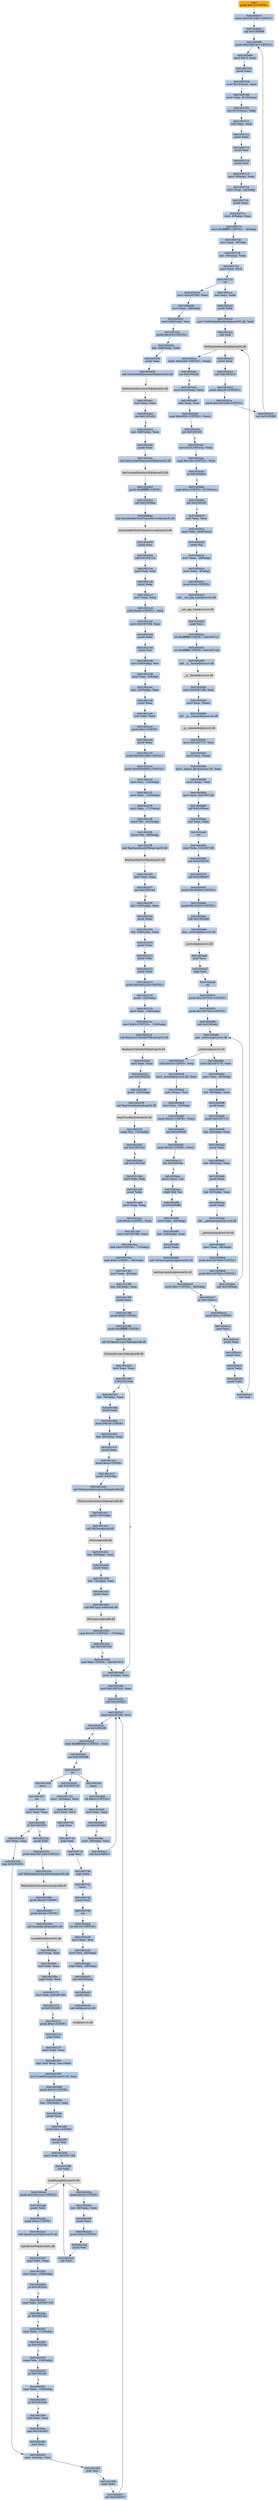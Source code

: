 digraph G {
node[shape=rectangle,style=filled,fillcolor=lightsteelblue,color=lightsteelblue]
bgcolor="transparent"
a0x01005cb5pushl_0x70UINT8[label="start\npushl $0x70<UINT8>",color="lightgrey",fillcolor="orange"];
a0x01005cb7pushl_0x1001348UINT32[label="0x01005cb7\npushl $0x1001348<UINT32>"];
a0x01005cbccall_0x010056f8[label="0x01005cbc\ncall 0x010056f8"];
a0x010056f8pushl_0x100574cUINT32[label="0x010056f8\npushl $0x100574c<UINT32>"];
a0x010056fdmovl_fs_0_eax[label="0x010056fd\nmovl %fs:0, %eax"];
a0x01005703pushl_eax[label="0x01005703\npushl %eax"];
a0x01005704movl_0x10esp__eax[label="0x01005704\nmovl 0x10(%esp), %eax"];
a0x01005708movl_ebp_0x10esp_[label="0x01005708\nmovl %ebp, 0x10(%esp)"];
a0x0100570cleal_0x10esp__ebp[label="0x0100570c\nleal 0x10(%esp), %ebp"];
a0x01005710subl_eax_esp[label="0x01005710\nsubl %eax, %esp"];
a0x01005712pushl_ebx[label="0x01005712\npushl %ebx"];
a0x01005713pushl_esi[label="0x01005713\npushl %esi"];
a0x01005714pushl_edi[label="0x01005714\npushl %edi"];
a0x01005715movl__8ebp__eax[label="0x01005715\nmovl -8(%ebp), %eax"];
a0x01005718movl_esp__24ebp_[label="0x01005718\nmovl %esp, -24(%ebp)"];
a0x0100571bpushl_eax[label="0x0100571b\npushl %eax"];
a0x0100571cmovl__4ebp__eax[label="0x0100571c\nmovl -4(%ebp), %eax"];
a0x0100571fmovl_0xffffffffUINT32__4ebp_[label="0x0100571f\nmovl $0xffffffff<UINT32>, -4(%ebp)"];
a0x01005726movl_eax__8ebp_[label="0x01005726\nmovl %eax, -8(%ebp)"];
a0x01005729leal__16ebp__eax[label="0x01005729\nleal -16(%ebp), %eax"];
a0x0100572cmovl_eax_fs_0[label="0x0100572c\nmovl %eax, %fs:0"];
a0x01005732ret[label="0x01005732\nret"];
a0x01005cc1xorl_ebx_ebx[label="0x01005cc1\nxorl %ebx, %ebx"];
a0x01005cc3pushl_ebx[label="0x01005cc3\npushl %ebx"];
a0x01005cc4movl_GetModuleHandleA_kernel32_dll_edi[label="0x01005cc4\nmovl GetModuleHandleA@kernel32.dll, %edi"];
a0x01005ccacall_edi[label="0x01005cca\ncall %edi"];
GetModuleHandleA_kernel32_dll[label="GetModuleHandleA@kernel32.dll",color="lightgrey",fillcolor="lightgrey"];
a0x01005ccccmpw_0x5a4dUINT16_eax_[label="0x01005ccc\ncmpw $0x5a4d<UINT16>, (%eax)"];
a0x01005cd1jne_0x01005cf2[label="0x01005cd1\njne 0x01005cf2"];
a0x01005cd3movl_0x3ceax__ecx[label="0x01005cd3\nmovl 0x3c(%eax), %ecx"];
a0x01005cd6addl_eax_ecx[label="0x01005cd6\naddl %eax, %ecx"];
a0x01005cd8cmpl_0x4550UINT32_ecx_[label="0x01005cd8\ncmpl $0x4550<UINT32>, (%ecx)"];
a0x01005cdejne_0x01005cf2[label="0x01005cde\njne 0x01005cf2"];
a0x01005ce0movzwl_0x18ecx__eax[label="0x01005ce0\nmovzwl 0x18(%ecx), %eax"];
a0x01005ce4cmpl_0x10bUINT32_eax[label="0x01005ce4\ncmpl $0x10b<UINT32>, %eax"];
a0x01005ce9je_0x01005d0a[label="0x01005ce9\nje 0x01005d0a"];
a0x01005d0acmpl_0xeUINT8_0x74ecx_[label="0x01005d0a\ncmpl $0xe<UINT8>, 0x74(%ecx)"];
a0x01005d0ejbe_0x01005cf2[label="0x01005d0e\njbe 0x01005cf2"];
a0x01005d10xorl_eax_eax[label="0x01005d10\nxorl %eax, %eax"];
a0x01005d12cmpl_ebx_0xe8ecx_[label="0x01005d12\ncmpl %ebx, 0xe8(%ecx)"];
a0x01005d18setne_al[label="0x01005d18\nsetne %al"];
a0x01005d1bmovl_eax__28ebp_[label="0x01005d1b\nmovl %eax, -28(%ebp)"];
a0x01005d1emovl_ebx__4ebp_[label="0x01005d1e\nmovl %ebx, -4(%ebp)"];
a0x01005d21pushl_0x2UINT8[label="0x01005d21\npushl $0x2<UINT8>"];
a0x01005d23call___set_app_type_msvcrt_dll[label="0x01005d23\ncall __set_app_type@msvcrt.dll"];
a__set_app_type_msvcrt_dll[label="__set_app_type@msvcrt.dll",color="lightgrey",fillcolor="lightgrey"];
a0x01005d29popl_ecx[label="0x01005d29\npopl %ecx"];
a0x01005d2aorl_0xffffffffUINT8_0x010071cc[label="0x01005d2a\norl $0xffffffff<UINT8>, 0x010071cc"];
a0x01005d31orl_0xffffffffUINT8_0x010071d0[label="0x01005d31\norl $0xffffffff<UINT8>, 0x010071d0"];
a0x01005d38call___p__fmode_msvcrt_dll[label="0x01005d38\ncall __p__fmode@msvcrt.dll"];
a__p__fmode_msvcrt_dll[label="__p__fmode@msvcrt.dll",color="lightgrey",fillcolor="lightgrey"];
a0x01005d3emovl_0x01007180_ecx[label="0x01005d3e\nmovl 0x01007180, %ecx"];
a0x01005d44movl_ecx_eax_[label="0x01005d44\nmovl %ecx, (%eax)"];
a0x01005d46call___p__commode_msvcrt_dll[label="0x01005d46\ncall __p__commode@msvcrt.dll"];
a__p__commode_msvcrt_dll[label="__p__commode@msvcrt.dll",color="lightgrey",fillcolor="lightgrey"];
a0x01005d4cmovl_0x0100717c_ecx[label="0x01005d4c\nmovl 0x0100717c, %ecx"];
a0x01005d52movl_ecx_eax_[label="0x01005d52\nmovl %ecx, (%eax)"];
a0x01005d54movl__adjust_fdiv_msvcrt_dll_eax[label="0x01005d54\nmovl _adjust_fdiv@msvcrt.dll, %eax"];
a0x01005d59movl_eax__eax[label="0x01005d59\nmovl (%eax), %eax"];
a0x01005d5bmovl_eax_0x010071d4[label="0x01005d5b\nmovl %eax, 0x010071d4"];
a0x01005d60call_0x01005eae[label="0x01005d60\ncall 0x01005eae"];
a0x01005eaexorl_eax_eax[label="0x01005eae\nxorl %eax, %eax"];
a0x01005eb0ret[label="0x01005eb0\nret"];
a0x01005d65cmpl_ebx_0x01007108[label="0x01005d65\ncmpl %ebx, 0x01007108"];
a0x01005d6bjne_0x01005d79[label="0x01005d6b\njne 0x01005d79"];
a0x01005d79call_0x01005e97[label="0x01005d79\ncall 0x01005e97"];
a0x01005e97pushl_0x30000UINT32[label="0x01005e97\npushl $0x30000<UINT32>"];
a0x01005e9cpushl_0x10000UINT32[label="0x01005e9c\npushl $0x10000<UINT32>"];
a0x01005ea1call_0x01005eb6[label="0x01005ea1\ncall 0x01005eb6"];
a0x01005eb6jmp__controlfp_msvcrt_dll[label="0x01005eb6\njmp _controlfp@msvcrt.dll"];
a_controlfp_msvcrt_dll[label="_controlfp@msvcrt.dll",color="lightgrey",fillcolor="lightgrey"];
a0x01005ea6popl_ecx[label="0x01005ea6\npopl %ecx"];
a0x01005ea7popl_ecx[label="0x01005ea7\npopl %ecx"];
a0x01005ea8ret[label="0x01005ea8\nret"];
a0x01005d7epushl_0x1007010UINT32[label="0x01005d7e\npushl $0x1007010<UINT32>"];
a0x01005d83pushl_0x100700cUINT32[label="0x01005d83\npushl $0x100700c<UINT32>"];
a0x01005d88call_0x01005e8c[label="0x01005d88\ncall 0x01005e8c"];
a0x01005e8cjmp__initterm_msvcrt_dll[label="0x01005e8c\njmp _initterm@msvcrt.dll"];
a_initterm_msvcrt_dll[label="_initterm@msvcrt.dll",color="lightgrey",fillcolor="lightgrey"];
a0x01005d8dmovl_0x01007178_eax[label="0x01005d8d\nmovl 0x01007178, %eax"];
a0x01005d92movl_eax__36ebp_[label="0x01005d92\nmovl %eax, -36(%ebp)"];
a0x01005d95leal__36ebp__eax[label="0x01005d95\nleal -36(%ebp), %eax"];
a0x01005d98pushl_eax[label="0x01005d98\npushl %eax"];
a0x01005d99pushl_0x01007174[label="0x01005d99\npushl 0x01007174"];
a0x01005d9fleal__44ebp__eax[label="0x01005d9f\nleal -44(%ebp), %eax"];
a0x01005da2pushl_eax[label="0x01005da2\npushl %eax"];
a0x01005da3leal__48ebp__eax[label="0x01005da3\nleal -48(%ebp), %eax"];
a0x01005da6pushl_eax[label="0x01005da6\npushl %eax"];
a0x01005da7leal__52ebp__eax[label="0x01005da7\nleal -52(%ebp), %eax"];
a0x01005daapushl_eax[label="0x01005daa\npushl %eax"];
a0x01005dabcall___getmainargs_msvcrt_dll[label="0x01005dab\ncall __getmainargs@msvcrt.dll"];
a__getmainargs_msvcrt_dll[label="__getmainargs@msvcrt.dll",color="lightgrey",fillcolor="lightgrey"];
a0x01005db1movl_eax__56ebp_[label="0x01005db1\nmovl %eax, -56(%ebp)"];
a0x01005db4pushl_0x1007008UINT32[label="0x01005db4\npushl $0x1007008<UINT32>"];
a0x01005db9pushl_0x1007000UINT32[label="0x01005db9\npushl $0x1007000<UINT32>"];
a0x01005dbecall_0x01005e8c[label="0x01005dbe\ncall 0x01005e8c"];
a0x01005dc3addl_0x24UINT8_esp[label="0x01005dc3\naddl $0x24<UINT8>, %esp"];
a0x01005dc6movl__acmdln_msvcrt_dll_eax[label="0x01005dc6\nmovl _acmdln@msvcrt.dll, %eax"];
a0x01005dcbmovl_eax__esi[label="0x01005dcb\nmovl (%eax), %esi"];
a0x01005dcdmovl_esi__32ebp_[label="0x01005dcd\nmovl %esi, -32(%ebp)"];
a0x01005dd0cmpb_0x22UINT8_esi_[label="0x01005dd0\ncmpb $0x22<UINT8>, (%esi)"];
a0x01005dd3jne_0x01005e0f[label="0x01005dd3\njne 0x01005e0f"];
a0x01005e0fcmpb_0x20UINT8_esi_[label="0x01005e0f\ncmpb $0x20<UINT8>, (%esi)"];
a0x01005e12jbe_0x01005dec[label="0x01005e12\njbe 0x01005dec"];
a0x01005decmovb_esi__al[label="0x01005dec\nmovb (%esi), %al"];
a0x01005deecmpb_bl_al[label="0x01005dee\ncmpb %bl, %al"];
a0x01005df0je_0x01005df6[label="0x01005df0\nje 0x01005df6"];
a0x01005df6movl_ebx__84ebp_[label="0x01005df6\nmovl %ebx, -84(%ebp)"];
a0x01005df9leal__128ebp__eax[label="0x01005df9\nleal -128(%ebp), %eax"];
a0x01005dfcpushl_eax[label="0x01005dfc\npushl %eax"];
a0x01005dfdcall_GetStartupInfoA_kernel32_dll[label="0x01005dfd\ncall GetStartupInfoA@kernel32.dll"];
GetStartupInfoA_kernel32_dll[label="GetStartupInfoA@kernel32.dll",color="lightgrey",fillcolor="lightgrey"];
a0x01005e03testb_0x1UINT8__84ebp_[label="0x01005e03\ntestb $0x1<UINT8>, -84(%ebp)"];
a0x01005e07je_0x01005e1a[label="0x01005e07\nje 0x01005e1a"];
a0x01005e1apushl_0xaUINT8[label="0x01005e1a\npushl $0xa<UINT8>"];
a0x01005e1cpopl_eax[label="0x01005e1c\npopl %eax"];
a0x01005e1dpushl_eax[label="0x01005e1d\npushl %eax"];
a0x01005e1epushl_esi[label="0x01005e1e\npushl %esi"];
a0x01005e1fpushl_ebx[label="0x01005e1f\npushl %ebx"];
a0x01005e20pushl_ebx[label="0x01005e20\npushl %ebx"];
a0x01005e21call_edi[label="0x01005e21\ncall %edi"];
a0x01005e23pushl_eax[label="0x01005e23\npushl %eax"];
a0x01005e24call_0x01002415[label="0x01005e24\ncall 0x01002415"];
a0x01002415pushl_0x230UINT32[label="0x01002415\npushl $0x230<UINT32>"];
a0x0100241apushl_0x10012b8UINT32[label="0x0100241a\npushl $0x10012b8<UINT32>"];
a0x0100241fcall_0x010056f8[label="0x0100241f\ncall 0x010056f8"];
a0x01002424movl_0x010070f4_eax[label="0x01002424\nmovl 0x010070f4, %eax"];
a0x01002429movl_eax__28ebp_[label="0x01002429\nmovl %eax, -28(%ebp)"];
a0x0100242cmovl_0x8ebp__esi[label="0x0100242c\nmovl 0x8(%ebp), %esi"];
a0x0100242fpushl_0x104UINT32[label="0x0100242f\npushl $0x104<UINT32>"];
a0x01002434leal__548ebp__eax[label="0x01002434\nleal -548(%ebp), %eax"];
a0x0100243apushl_eax[label="0x0100243a\npushl %eax"];
a0x0100243bcall_GetSystemDirectoryW_kernel32_dll[label="0x0100243b\ncall GetSystemDirectoryW@kernel32.dll"];
GetSystemDirectoryW_kernel32_dll[label="GetSystemDirectoryW@kernel32.dll",color="lightgrey",fillcolor="lightgrey"];
a0x01002441testl_eax_eax[label="0x01002441\ntestl %eax, %eax"];
a0x01002443jbe_0x01002452[label="0x01002443\njbe 0x01002452"];
a0x01002445leal__548ebp__eax[label="0x01002445\nleal -548(%ebp), %eax"];
a0x0100244bpushl_eax[label="0x0100244b\npushl %eax"];
a0x0100244ccall_SetCurrentDirectoryW_kernel32_dll[label="0x0100244c\ncall SetCurrentDirectoryW@kernel32.dll"];
SetCurrentDirectoryW_kernel32_dll[label="SetCurrentDirectoryW@kernel32.dll",color="lightgrey",fillcolor="lightgrey"];
a0x01002452pushl_0xffffffffUINT8[label="0x01002452\npushl $0xffffffff<UINT8>"];
a0x01002454call_0x01005bea[label="0x01002454\ncall 0x01005bea"];
a0x01005beajmp_ImmDisableTextFrameService_imm32_dll[label="0x01005bea\njmp ImmDisableTextFrameService@imm32.dll"];
ImmDisableTextFrameService_imm32_dll[label="ImmDisableTextFrameService@imm32.dll",color="lightgrey",fillcolor="lightgrey"];
a0x01002459pushl_esi[label="0x01002459\npushl %esi"];
a0x0100245acall_0x010021c4[label="0x0100245a\ncall 0x010021c4"];
a0x010021c4movl_edi_edi[label="0x010021c4\nmovl %edi, %edi"];
a0x010021c6pushl_ebp[label="0x010021c6\npushl %ebp"];
a0x010021c7movl_esp_ebp[label="0x010021c7\nmovl %esp, %ebp"];
a0x010021c9subl_0xa8UINT32_esp[label="0x010021c9\nsubl $0xa8<UINT32>, %esp"];
a0x010021cfmovl_0x010070f4_eax[label="0x010021cf\nmovl 0x010070f4, %eax"];
a0x010021d4pushl_ebx[label="0x010021d4\npushl %ebx"];
a0x010021d5pushl_esi[label="0x010021d5\npushl %esi"];
a0x010021d6movl_0x8ebp__esi[label="0x010021d6\nmovl 0x8(%ebp), %esi"];
a0x010021d9movl_eax__4ebp_[label="0x010021d9\nmovl %eax, -4(%ebp)"];
a0x010021dcleal__120ebp__eax[label="0x010021dc\nleal -120(%ebp), %eax"];
a0x010021dfpushl_eax[label="0x010021df\npushl %eax"];
a0x010021e0xorl_ebx_ebx[label="0x010021e0\nxorl %ebx, %ebx"];
a0x010021e2pushl_0x1UINT8[label="0x010021e2\npushl $0x1<UINT8>"];
a0x010021e4pushl_ebx[label="0x010021e4\npushl %ebx"];
a0x010021e5pushl_0x1001248UINT32[label="0x010021e5\npushl $0x1001248<UINT32>"];
a0x010021eapushl_0x80000002UINT32[label="0x010021ea\npushl $0x80000002<UINT32>"];
a0x010021efmovl_esi__124ebp_[label="0x010021ef\nmovl %esi, -124(%ebp)"];
a0x010021f2movl_ebx__116ebp_[label="0x010021f2\nmovl %ebx, -116(%ebp)"];
a0x010021f5movl_ebx__112ebp_[label="0x010021f5\nmovl %ebx, -112(%ebp)"];
a0x010021f8movb_bl__101ebp_[label="0x010021f8\nmovb %bl, -101(%ebp)"];
a0x010021fbmovw_bx__68ebp_[label="0x010021fb\nmovw %bx, -68(%ebp)"];
a0x010021ffcall_RegOpenKeyExW_advapi32_dll[label="0x010021ff\ncall RegOpenKeyExW@advapi32.dll"];
RegOpenKeyExW_advapi32_dll[label="RegOpenKeyExW@advapi32.dll",color="lightgrey",fillcolor="lightgrey"];
a0x01002205testl_eax_eax[label="0x01002205\ntestl %eax, %eax"];
a0x01002207jne_0x01002244[label="0x01002207\njne 0x01002244"];
a0x01002209leal__128ebp__eax[label="0x01002209\nleal -128(%ebp), %eax"];
a0x0100220cpushl_eax[label="0x0100220c\npushl %eax"];
a0x0100220dleal__108ebp__eax[label="0x0100220d\nleal -108(%ebp), %eax"];
a0x01002210pushl_eax[label="0x01002210\npushl %eax"];
a0x01002211pushl_ebx[label="0x01002211\npushl %ebx"];
a0x01002212pushl_ebx[label="0x01002212\npushl %ebx"];
a0x01002213pushl_0x1001210UINT32[label="0x01002213\npushl $0x1001210<UINT32>"];
a0x01002218pushl__120ebp_[label="0x01002218\npushl -120(%ebp)"];
a0x0100221bmovl_ebx__108ebp_[label="0x0100221b\nmovl %ebx, -108(%ebp)"];
a0x0100221emovl_0x4UINT32__128ebp_[label="0x0100221e\nmovl $0x4<UINT32>, -128(%ebp)"];
a0x01002225call_RegQueryValueExW_advapi32_dll[label="0x01002225\ncall RegQueryValueExW@advapi32.dll"];
RegQueryValueExW_advapi32_dll[label="RegQueryValueExW@advapi32.dll",color="lightgrey",fillcolor="lightgrey"];
a0x0100222btestl_eax_eax[label="0x0100222b\ntestl %eax, %eax"];
a0x0100222djne_0x01002236[label="0x0100222d\njne 0x01002236"];
a0x01002236pushl__120ebp_[label="0x01002236\npushl -120(%ebp)"];
a0x01002239call_RegCloseKey_advapi32_dll[label="0x01002239\ncall RegCloseKey@advapi32.dll"];
RegCloseKey_advapi32_dll[label="RegCloseKey@advapi32.dll",color="lightgrey",fillcolor="lightgrey"];
a0x0100223fcmpb_bl__101ebp_[label="0x0100223f\ncmpb %bl, -101(%ebp)"];
a0x01002242jne_0x01002254[label="0x01002242\njne 0x01002254"];
a0x01002244call_0x010013dd[label="0x01002244\ncall 0x010013dd"];
a0x010013ddmovl_edi_edi[label="0x010013dd\nmovl %edi, %edi"];
a0x010013dfpushl_ebp[label="0x010013df\npushl %ebp"];
a0x010013e0movl_esp_ebp[label="0x010013e0\nmovl %esp, %ebp"];
a0x010013e2subl_0x4cUINT8_esp[label="0x010013e2\nsubl $0x4c<UINT8>, %esp"];
a0x010013e5movl_0x010070f4_eax[label="0x010013e5\nmovl 0x010070f4, %eax"];
a0x010013eaandl_0x0UINT8__72ebp_[label="0x010013ea\nandl $0x0<UINT8>, -72(%ebp)"];
a0x010013eeandl_0x0UINT8__68ebp_[label="0x010013ee\nandl $0x0<UINT8>, -68(%ebp)"];
a0x010013f2movl_eax__4ebp_[label="0x010013f2\nmovl %eax, -4(%ebp)"];
a0x010013f5leal__64ebp__eax[label="0x010013f5\nleal -64(%ebp), %eax"];
a0x010013f8pushl_eax[label="0x010013f8\npushl %eax"];
a0x010013f9pushl_0x8UINT8[label="0x010013f9\npushl $0x8<UINT8>"];
a0x010013fbpushl_0xffffffffUINT8[label="0x010013fb\npushl $0xffffffff<UINT8>"];
a0x010013fdcall_NtOpenProcessToken_ntdll_dll[label="0x010013fd\ncall NtOpenProcessToken@ntdll.dll"];
NtOpenProcessToken_ntdll_dll[label="NtOpenProcessToken@ntdll.dll",color="lightgrey",fillcolor="lightgrey"];
a0x01001403testl_eax_eax[label="0x01001403\ntestl %eax, %eax"];
a0x01001405jl_0x01001449[label="0x01001405\njl 0x01001449"];
a0x01001407leal__76ebp__eax[label="0x01001407\nleal -76(%ebp), %eax"];
a0x01001449movl__4ebp__ecx[label="0x01001449\nmovl -4(%ebp), %ecx"];
a0x0100144cmovl_0x01007018_eax[label="0x0100144c\nmovl 0x01007018, %eax"];
a0x01001451call_0x010055c7[label="0x01001451\ncall 0x010055c7"];
a0x010055c7cmpl_0x010070f4_ecx[label="0x010055c7\ncmpl 0x010070f4, %ecx"];
a0x010055cdjne_0x010055d8[label="0x010055cd\njne 0x010055d8"];
a0x010055cftestl_0xffff0000UINT32_ecx[label="0x010055cf\ntestl $0xffff0000<UINT32>, %ecx"];
a0x010055d5jne_0x010055d8[label="0x010055d5\njne 0x010055d8"];
a0x010055d7ret[label="0x010055d7\nret"];
a0x01001456leave_[label="0x01001456\nleave "];
a0x01001457ret[label="0x01001457\nret"];
a0x01002249testl_eax_eax[label="0x01002249\ntestl %eax, %eax"];
a0x0100224bje_0x01002254[label="0x0100224b\nje 0x01002254"];
a0x0100224dxorl_eax_eax[label="0x0100224d\nxorl %eax, %eax"];
a0x0100224fjmp_0x01002402[label="0x0100224f\njmp 0x01002402"];
a0x01002402movl__4ebp__ecx[label="0x01002402\nmovl -4(%ebp), %ecx"];
a0x01002405popl_esi[label="0x01002405\npopl %esi"];
a0x01002406popl_ebx[label="0x01002406\npopl %ebx"];
a0x01002407call_0x010055c7[label="0x01002407\ncall 0x010055c7"];
a0x0100240cleave_[label="0x0100240c\nleave "];
a0x0100240dret_0x4UINT16[label="0x0100240d\nret $0x4<UINT16>"];
a0x0100245ftestl_eax_eax[label="0x0100245f\ntestl %eax, %eax"];
a0x01002461je_0x010024be[label="0x01002461\nje 0x010024be"];
a0x010024bemovl__28ebp__ecx[label="0x010024be\nmovl -28(%ebp), %ecx"];
a0x010024c1call_0x010055c7[label="0x010024c1\ncall 0x010055c7"];
a0x010024c6call_0x01005733[label="0x010024c6\ncall 0x01005733"];
a0x01005733movl__16ebp__ecx[label="0x01005733\nmovl -16(%ebp), %ecx"];
a0x01005736movl_ecx_fs_0[label="0x01005736\nmovl %ecx, %fs:0"];
a0x0100573dpopl_ecx[label="0x0100573d\npopl %ecx"];
a0x0100573epopl_edi[label="0x0100573e\npopl %edi"];
a0x0100573fpopl_esi[label="0x0100573f\npopl %esi"];
a0x01005740popl_ebx[label="0x01005740\npopl %ebx"];
a0x01005741leave_[label="0x01005741\nleave "];
a0x01005742pushl_ecx[label="0x01005742\npushl %ecx"];
a0x01005743ret[label="0x01005743\nret"];
a0x010024cbret_0x10UINT16[label="0x010024cb\nret $0x10<UINT16>"];
a0x01005e29movl_eax_esi[label="0x01005e29\nmovl %eax, %esi"];
a0x01005e2bmovl_esi__60ebp_[label="0x01005e2b\nmovl %esi, -60(%ebp)"];
a0x01005e2ecmpl_ebx__28ebp_[label="0x01005e2e\ncmpl %ebx, -28(%ebp)"];
a0x01005e31jne_0x01005e3a[label="0x01005e31\njne 0x01005e3a"];
a0x01005e33pushl_esi[label="0x01005e33\npushl %esi"];
a0x01005e34call_exit_msvcrt_dll[label="0x01005e34\ncall exit@msvcrt.dll"];
exit_msvcrt_dll[label="exit@msvcrt.dll",color="lightgrey",fillcolor="lightgrey"];
a0x0100140apushl_eax[label="0x0100140a\npushl %eax"];
a0x0100140bpushl_0x38UINT8[label="0x0100140b\npushl $0x38<UINT8>"];
a0x0100140dleal__60ebp__eax[label="0x0100140d\nleal -60(%ebp), %eax"];
a0x01001410pushl_eax[label="0x01001410\npushl %eax"];
a0x01001411pushl_0xaUINT8[label="0x01001411\npushl $0xa<UINT8>"];
a0x01001413pushl__64ebp_[label="0x01001413\npushl -64(%ebp)"];
a0x01001416call_NtQueryInformationToken_ntdll_dll[label="0x01001416\ncall NtQueryInformationToken@ntdll.dll"];
NtQueryInformationToken_ntdll_dll[label="NtQueryInformationToken@ntdll.dll",color="lightgrey",fillcolor="lightgrey"];
a0x0100141cpushl__64ebp_[label="0x0100141c\npushl -64(%ebp)"];
a0x0100141fcall_NtClose_ntdll_dll[label="0x0100141f\ncall NtClose@ntdll.dll"];
NtClose_ntdll_dll[label="NtClose@ntdll.dll",color="lightgrey",fillcolor="lightgrey"];
a0x01001425leal__52ebp__eax[label="0x01001425\nleal -52(%ebp), %eax"];
a0x01001428pushl_eax[label="0x01001428\npushl %eax"];
a0x01001429leal__72ebp__eax[label="0x01001429\nleal -72(%ebp), %eax"];
a0x0100142cpushl_eax[label="0x0100142c\npushl %eax"];
a0x0100142dcall_RtlCopyLuid_ntdll_dll[label="0x0100142d\ncall RtlCopyLuid@ntdll.dll"];
RtlCopyLuid_ntdll_dll[label="RtlCopyLuid@ntdll.dll",color="lightgrey",fillcolor="lightgrey"];
a0x01001433cmpl_0x3e7UINT32__72ebp_[label="0x01001433\ncmpl $0x3e7<UINT32>, -72(%ebp)"];
a0x0100143ajne_0x01001442[label="0x0100143a\njne 0x01001442"];
a0x01001442andl_0x0UINT8_0x01007018[label="0x01001442\nandl $0x0<UINT8>, 0x01007018"];
a0x01002254pushl_edi[label="0x01002254\npushl %edi"];
a0x01002255pushl_0x10071a0UINT32[label="0x01002255\npushl $0x10071a0<UINT32>"];
a0x0100225acall_RtlInitializeCriticalSection_ntdll_dll[label="0x0100225a\ncall RtlInitializeCriticalSection@ntdll.dll"];
RtlInitializeCriticalSection_ntdll_dll[label="RtlInitializeCriticalSection@ntdll.dll",color="lightgrey",fillcolor="lightgrey"];
a0x01002260pushl_0x28UINT8[label="0x01002260\npushl $0x28<UINT8>"];
a0x01002262pushl_0x40UINT8[label="0x01002262\npushl $0x40<UINT8>"];
a0x01002264call_LocalAlloc_kernel32_dll[label="0x01002264\ncall LocalAlloc@kernel32.dll"];
LocalAlloc_kernel32_dll[label="LocalAlloc@kernel32.dll",color="lightgrey",fillcolor="lightgrey"];
a0x0100226amovl_eax_edi[label="0x0100226a\nmovl %eax, %edi"];
a0x0100226cxorl_eax_eax[label="0x0100226c\nxorl %eax, %eax"];
a0x0100226ecmpl_ebx_edi[label="0x0100226e\ncmpl %ebx, %edi"];
a0x01002270movl_edi_0x010071bc[label="0x01002270\nmovl %edi, 0x010071bc"];
a0x01002276je_0x01002401[label="0x01002276\nje 0x01002401"];
a0x0100227cpushl_0xaUINT8[label="0x0100227c\npushl $0xa<UINT8>"];
a0x0100227epopl_edx[label="0x0100227e\npopl %edx"];
a0x0100227fmovl_edx_ecx[label="0x0100227f\nmovl %edx, %ecx"];
a0x01002281repz_stosl_eax_es_edi_[label="0x01002281\nrepz stosl %eax, %es:(%edi)"];
a0x01002283movl_LoadStringW_user32_dll_edi[label="0x01002283\nmovl LoadStringW@user32.dll, %edi"];
a0x01002289pushl_0x10UINT8[label="0x01002289\npushl $0x10<UINT8>"];
a0x0100228bleal__100ebp__eax[label="0x0100228b\nleal -100(%ebp), %eax"];
a0x0100228epushl_eax[label="0x0100228e\npushl %eax"];
a0x0100228fpushl_0xcUINT8[label="0x0100228f\npushl $0xc<UINT8>"];
a0x01002291pushl_esi[label="0x01002291\npushl %esi"];
a0x01002292movl_edx_0x010071b8[label="0x01002292\nmovl %edx, 0x010071b8"];
a0x01002298call_edi[label="0x01002298\ncall %edi"];
LoadStringW_user32_dll[label="LoadStringW@user32.dll",color="lightgrey",fillcolor="lightgrey"];
a0x0100229apushl_0x10UINT8[label="0x0100229a\npushl $0x10<UINT8>"];
a0x0100229cleal__36ebp__eax[label="0x0100229c\nleal -36(%ebp), %eax"];
a0x0100229fpushl_eax[label="0x0100229f\npushl %eax"];
a0x010022a0pushl_0xeUINT8[label="0x010022a0\npushl $0xe<UINT8>"];
a0x010022a2pushl_esi[label="0x010022a2\npushl %esi"];
a0x010022a3call_edi[label="0x010022a3\ncall %edi"];
a0x010022a5pushl_0x10011dcUINT32[label="0x010022a5\npushl $0x10011dc<UINT32>"];
a0x010022aapushl_ebx[label="0x010022aa\npushl %ebx"];
a0x010022abpushl_0x2UINT8[label="0x010022ab\npushl $0x2<UINT8>"];
a0x010022adcall_OpenEventW_kernel32_dll[label="0x010022ad\ncall OpenEventW@kernel32.dll"];
OpenEventW_kernel32_dll[label="OpenEventW@kernel32.dll",color="lightgrey",fillcolor="lightgrey"];
a0x010022b3cmpl_ebx_eax[label="0x010022b3\ncmpl %ebx, %eax"];
a0x010022b5movl_eax__108ebp_[label="0x010022b5\nmovl %eax, -108(%ebp)"];
a0x010022b8je_0x010023a5[label="0x010022b8\nje 0x010023a5"];
a0x010023a5cmpl_ebx_0x01007120[label="0x010023a5\ncmpl %ebx, 0x01007120"];
a0x010023abje_0x010023b2[label="0x010023ab\nje 0x010023b2"];
a0x010023b2cmpl_ebx__112ebp_[label="0x010023b2\ncmpl %ebx, -112(%ebp)"];
a0x010023b5je_0x010023c0[label="0x010023b5\nje 0x010023c0"];
a0x010023c0cmpw_bx__116ebp_[label="0x010023c0\ncmpw %bx, -116(%ebp)"];
a0x010023c4je_0x010023d1[label="0x010023c4\nje 0x010023d1"];
a0x010023d1cmpl_ebx__108ebp_[label="0x010023d1\ncmpl %ebx, -108(%ebp)"];
a0x010023d4je_0x010023e8[label="0x010023d4\nje 0x010023e8"];
a0x010023e8xorl_eax_eax[label="0x010023e8\nxorl %eax, %eax"];
a0x010023eajmp_0x01002401[label="0x010023ea\njmp 0x01002401"];
a0x01002401popl_edi[label="0x01002401\npopl %edi"];
a0x01005cb5pushl_0x70UINT8 -> a0x01005cb7pushl_0x1001348UINT32 [color="#000000"];
a0x01005cb7pushl_0x1001348UINT32 -> a0x01005cbccall_0x010056f8 [color="#000000"];
a0x01005cbccall_0x010056f8 -> a0x010056f8pushl_0x100574cUINT32 [color="#000000"];
a0x010056f8pushl_0x100574cUINT32 -> a0x010056fdmovl_fs_0_eax [color="#000000"];
a0x010056fdmovl_fs_0_eax -> a0x01005703pushl_eax [color="#000000"];
a0x01005703pushl_eax -> a0x01005704movl_0x10esp__eax [color="#000000"];
a0x01005704movl_0x10esp__eax -> a0x01005708movl_ebp_0x10esp_ [color="#000000"];
a0x01005708movl_ebp_0x10esp_ -> a0x0100570cleal_0x10esp__ebp [color="#000000"];
a0x0100570cleal_0x10esp__ebp -> a0x01005710subl_eax_esp [color="#000000"];
a0x01005710subl_eax_esp -> a0x01005712pushl_ebx [color="#000000"];
a0x01005712pushl_ebx -> a0x01005713pushl_esi [color="#000000"];
a0x01005713pushl_esi -> a0x01005714pushl_edi [color="#000000"];
a0x01005714pushl_edi -> a0x01005715movl__8ebp__eax [color="#000000"];
a0x01005715movl__8ebp__eax -> a0x01005718movl_esp__24ebp_ [color="#000000"];
a0x01005718movl_esp__24ebp_ -> a0x0100571bpushl_eax [color="#000000"];
a0x0100571bpushl_eax -> a0x0100571cmovl__4ebp__eax [color="#000000"];
a0x0100571cmovl__4ebp__eax -> a0x0100571fmovl_0xffffffffUINT32__4ebp_ [color="#000000"];
a0x0100571fmovl_0xffffffffUINT32__4ebp_ -> a0x01005726movl_eax__8ebp_ [color="#000000"];
a0x01005726movl_eax__8ebp_ -> a0x01005729leal__16ebp__eax [color="#000000"];
a0x01005729leal__16ebp__eax -> a0x0100572cmovl_eax_fs_0 [color="#000000"];
a0x0100572cmovl_eax_fs_0 -> a0x01005732ret [color="#000000"];
a0x01005732ret -> a0x01005cc1xorl_ebx_ebx [color="#000000"];
a0x01005cc1xorl_ebx_ebx -> a0x01005cc3pushl_ebx [color="#000000"];
a0x01005cc3pushl_ebx -> a0x01005cc4movl_GetModuleHandleA_kernel32_dll_edi [color="#000000"];
a0x01005cc4movl_GetModuleHandleA_kernel32_dll_edi -> a0x01005ccacall_edi [color="#000000"];
a0x01005ccacall_edi -> GetModuleHandleA_kernel32_dll [color="#000000"];
GetModuleHandleA_kernel32_dll -> a0x01005ccccmpw_0x5a4dUINT16_eax_ [color="#000000"];
a0x01005ccccmpw_0x5a4dUINT16_eax_ -> a0x01005cd1jne_0x01005cf2 [color="#000000"];
a0x01005cd1jne_0x01005cf2 -> a0x01005cd3movl_0x3ceax__ecx [color="#000000",label="F"];
a0x01005cd3movl_0x3ceax__ecx -> a0x01005cd6addl_eax_ecx [color="#000000"];
a0x01005cd6addl_eax_ecx -> a0x01005cd8cmpl_0x4550UINT32_ecx_ [color="#000000"];
a0x01005cd8cmpl_0x4550UINT32_ecx_ -> a0x01005cdejne_0x01005cf2 [color="#000000"];
a0x01005cdejne_0x01005cf2 -> a0x01005ce0movzwl_0x18ecx__eax [color="#000000",label="F"];
a0x01005ce0movzwl_0x18ecx__eax -> a0x01005ce4cmpl_0x10bUINT32_eax [color="#000000"];
a0x01005ce4cmpl_0x10bUINT32_eax -> a0x01005ce9je_0x01005d0a [color="#000000"];
a0x01005ce9je_0x01005d0a -> a0x01005d0acmpl_0xeUINT8_0x74ecx_ [color="#000000",label="T"];
a0x01005d0acmpl_0xeUINT8_0x74ecx_ -> a0x01005d0ejbe_0x01005cf2 [color="#000000"];
a0x01005d0ejbe_0x01005cf2 -> a0x01005d10xorl_eax_eax [color="#000000",label="F"];
a0x01005d10xorl_eax_eax -> a0x01005d12cmpl_ebx_0xe8ecx_ [color="#000000"];
a0x01005d12cmpl_ebx_0xe8ecx_ -> a0x01005d18setne_al [color="#000000"];
a0x01005d18setne_al -> a0x01005d1bmovl_eax__28ebp_ [color="#000000"];
a0x01005d1bmovl_eax__28ebp_ -> a0x01005d1emovl_ebx__4ebp_ [color="#000000"];
a0x01005d1emovl_ebx__4ebp_ -> a0x01005d21pushl_0x2UINT8 [color="#000000"];
a0x01005d21pushl_0x2UINT8 -> a0x01005d23call___set_app_type_msvcrt_dll [color="#000000"];
a0x01005d23call___set_app_type_msvcrt_dll -> a__set_app_type_msvcrt_dll [color="#000000"];
a__set_app_type_msvcrt_dll -> a0x01005d29popl_ecx [color="#000000"];
a0x01005d29popl_ecx -> a0x01005d2aorl_0xffffffffUINT8_0x010071cc [color="#000000"];
a0x01005d2aorl_0xffffffffUINT8_0x010071cc -> a0x01005d31orl_0xffffffffUINT8_0x010071d0 [color="#000000"];
a0x01005d31orl_0xffffffffUINT8_0x010071d0 -> a0x01005d38call___p__fmode_msvcrt_dll [color="#000000"];
a0x01005d38call___p__fmode_msvcrt_dll -> a__p__fmode_msvcrt_dll [color="#000000"];
a__p__fmode_msvcrt_dll -> a0x01005d3emovl_0x01007180_ecx [color="#000000"];
a0x01005d3emovl_0x01007180_ecx -> a0x01005d44movl_ecx_eax_ [color="#000000"];
a0x01005d44movl_ecx_eax_ -> a0x01005d46call___p__commode_msvcrt_dll [color="#000000"];
a0x01005d46call___p__commode_msvcrt_dll -> a__p__commode_msvcrt_dll [color="#000000"];
a__p__commode_msvcrt_dll -> a0x01005d4cmovl_0x0100717c_ecx [color="#000000"];
a0x01005d4cmovl_0x0100717c_ecx -> a0x01005d52movl_ecx_eax_ [color="#000000"];
a0x01005d52movl_ecx_eax_ -> a0x01005d54movl__adjust_fdiv_msvcrt_dll_eax [color="#000000"];
a0x01005d54movl__adjust_fdiv_msvcrt_dll_eax -> a0x01005d59movl_eax__eax [color="#000000"];
a0x01005d59movl_eax__eax -> a0x01005d5bmovl_eax_0x010071d4 [color="#000000"];
a0x01005d5bmovl_eax_0x010071d4 -> a0x01005d60call_0x01005eae [color="#000000"];
a0x01005d60call_0x01005eae -> a0x01005eaexorl_eax_eax [color="#000000"];
a0x01005eaexorl_eax_eax -> a0x01005eb0ret [color="#000000"];
a0x01005eb0ret -> a0x01005d65cmpl_ebx_0x01007108 [color="#000000"];
a0x01005d65cmpl_ebx_0x01007108 -> a0x01005d6bjne_0x01005d79 [color="#000000"];
a0x01005d6bjne_0x01005d79 -> a0x01005d79call_0x01005e97 [color="#000000",label="T"];
a0x01005d79call_0x01005e97 -> a0x01005e97pushl_0x30000UINT32 [color="#000000"];
a0x01005e97pushl_0x30000UINT32 -> a0x01005e9cpushl_0x10000UINT32 [color="#000000"];
a0x01005e9cpushl_0x10000UINT32 -> a0x01005ea1call_0x01005eb6 [color="#000000"];
a0x01005ea1call_0x01005eb6 -> a0x01005eb6jmp__controlfp_msvcrt_dll [color="#000000"];
a0x01005eb6jmp__controlfp_msvcrt_dll -> a_controlfp_msvcrt_dll [color="#000000"];
a_controlfp_msvcrt_dll -> a0x01005ea6popl_ecx [color="#000000"];
a0x01005ea6popl_ecx -> a0x01005ea7popl_ecx [color="#000000"];
a0x01005ea7popl_ecx -> a0x01005ea8ret [color="#000000"];
a0x01005ea8ret -> a0x01005d7epushl_0x1007010UINT32 [color="#000000"];
a0x01005d7epushl_0x1007010UINT32 -> a0x01005d83pushl_0x100700cUINT32 [color="#000000"];
a0x01005d83pushl_0x100700cUINT32 -> a0x01005d88call_0x01005e8c [color="#000000"];
a0x01005d88call_0x01005e8c -> a0x01005e8cjmp__initterm_msvcrt_dll [color="#000000"];
a0x01005e8cjmp__initterm_msvcrt_dll -> a_initterm_msvcrt_dll [color="#000000"];
a_initterm_msvcrt_dll -> a0x01005d8dmovl_0x01007178_eax [color="#000000"];
a0x01005d8dmovl_0x01007178_eax -> a0x01005d92movl_eax__36ebp_ [color="#000000"];
a0x01005d92movl_eax__36ebp_ -> a0x01005d95leal__36ebp__eax [color="#000000"];
a0x01005d95leal__36ebp__eax -> a0x01005d98pushl_eax [color="#000000"];
a0x01005d98pushl_eax -> a0x01005d99pushl_0x01007174 [color="#000000"];
a0x01005d99pushl_0x01007174 -> a0x01005d9fleal__44ebp__eax [color="#000000"];
a0x01005d9fleal__44ebp__eax -> a0x01005da2pushl_eax [color="#000000"];
a0x01005da2pushl_eax -> a0x01005da3leal__48ebp__eax [color="#000000"];
a0x01005da3leal__48ebp__eax -> a0x01005da6pushl_eax [color="#000000"];
a0x01005da6pushl_eax -> a0x01005da7leal__52ebp__eax [color="#000000"];
a0x01005da7leal__52ebp__eax -> a0x01005daapushl_eax [color="#000000"];
a0x01005daapushl_eax -> a0x01005dabcall___getmainargs_msvcrt_dll [color="#000000"];
a0x01005dabcall___getmainargs_msvcrt_dll -> a__getmainargs_msvcrt_dll [color="#000000"];
a__getmainargs_msvcrt_dll -> a0x01005db1movl_eax__56ebp_ [color="#000000"];
a0x01005db1movl_eax__56ebp_ -> a0x01005db4pushl_0x1007008UINT32 [color="#000000"];
a0x01005db4pushl_0x1007008UINT32 -> a0x01005db9pushl_0x1007000UINT32 [color="#000000"];
a0x01005db9pushl_0x1007000UINT32 -> a0x01005dbecall_0x01005e8c [color="#000000"];
a0x01005dbecall_0x01005e8c -> a0x01005e8cjmp__initterm_msvcrt_dll [color="#000000"];
a_initterm_msvcrt_dll -> a0x01005dc3addl_0x24UINT8_esp [color="#000000"];
a0x01005dc3addl_0x24UINT8_esp -> a0x01005dc6movl__acmdln_msvcrt_dll_eax [color="#000000"];
a0x01005dc6movl__acmdln_msvcrt_dll_eax -> a0x01005dcbmovl_eax__esi [color="#000000"];
a0x01005dcbmovl_eax__esi -> a0x01005dcdmovl_esi__32ebp_ [color="#000000"];
a0x01005dcdmovl_esi__32ebp_ -> a0x01005dd0cmpb_0x22UINT8_esi_ [color="#000000"];
a0x01005dd0cmpb_0x22UINT8_esi_ -> a0x01005dd3jne_0x01005e0f [color="#000000"];
a0x01005dd3jne_0x01005e0f -> a0x01005e0fcmpb_0x20UINT8_esi_ [color="#000000",label="T"];
a0x01005e0fcmpb_0x20UINT8_esi_ -> a0x01005e12jbe_0x01005dec [color="#000000"];
a0x01005e12jbe_0x01005dec -> a0x01005decmovb_esi__al [color="#000000",label="T"];
a0x01005decmovb_esi__al -> a0x01005deecmpb_bl_al [color="#000000"];
a0x01005deecmpb_bl_al -> a0x01005df0je_0x01005df6 [color="#000000"];
a0x01005df0je_0x01005df6 -> a0x01005df6movl_ebx__84ebp_ [color="#000000",label="T"];
a0x01005df6movl_ebx__84ebp_ -> a0x01005df9leal__128ebp__eax [color="#000000"];
a0x01005df9leal__128ebp__eax -> a0x01005dfcpushl_eax [color="#000000"];
a0x01005dfcpushl_eax -> a0x01005dfdcall_GetStartupInfoA_kernel32_dll [color="#000000"];
a0x01005dfdcall_GetStartupInfoA_kernel32_dll -> GetStartupInfoA_kernel32_dll [color="#000000"];
GetStartupInfoA_kernel32_dll -> a0x01005e03testb_0x1UINT8__84ebp_ [color="#000000"];
a0x01005e03testb_0x1UINT8__84ebp_ -> a0x01005e07je_0x01005e1a [color="#000000"];
a0x01005e07je_0x01005e1a -> a0x01005e1apushl_0xaUINT8 [color="#000000",label="T"];
a0x01005e1apushl_0xaUINT8 -> a0x01005e1cpopl_eax [color="#000000"];
a0x01005e1cpopl_eax -> a0x01005e1dpushl_eax [color="#000000"];
a0x01005e1dpushl_eax -> a0x01005e1epushl_esi [color="#000000"];
a0x01005e1epushl_esi -> a0x01005e1fpushl_ebx [color="#000000"];
a0x01005e1fpushl_ebx -> a0x01005e20pushl_ebx [color="#000000"];
a0x01005e20pushl_ebx -> a0x01005e21call_edi [color="#000000"];
a0x01005e21call_edi -> GetModuleHandleA_kernel32_dll [color="#000000"];
GetModuleHandleA_kernel32_dll -> a0x01005e23pushl_eax [color="#000000"];
a0x01005e23pushl_eax -> a0x01005e24call_0x01002415 [color="#000000"];
a0x01005e24call_0x01002415 -> a0x01002415pushl_0x230UINT32 [color="#000000"];
a0x01002415pushl_0x230UINT32 -> a0x0100241apushl_0x10012b8UINT32 [color="#000000"];
a0x0100241apushl_0x10012b8UINT32 -> a0x0100241fcall_0x010056f8 [color="#000000"];
a0x0100241fcall_0x010056f8 -> a0x010056f8pushl_0x100574cUINT32 [color="#000000"];
a0x01005732ret -> a0x01002424movl_0x010070f4_eax [color="#000000"];
a0x01002424movl_0x010070f4_eax -> a0x01002429movl_eax__28ebp_ [color="#000000"];
a0x01002429movl_eax__28ebp_ -> a0x0100242cmovl_0x8ebp__esi [color="#000000"];
a0x0100242cmovl_0x8ebp__esi -> a0x0100242fpushl_0x104UINT32 [color="#000000"];
a0x0100242fpushl_0x104UINT32 -> a0x01002434leal__548ebp__eax [color="#000000"];
a0x01002434leal__548ebp__eax -> a0x0100243apushl_eax [color="#000000"];
a0x0100243apushl_eax -> a0x0100243bcall_GetSystemDirectoryW_kernel32_dll [color="#000000"];
a0x0100243bcall_GetSystemDirectoryW_kernel32_dll -> GetSystemDirectoryW_kernel32_dll [color="#000000"];
GetSystemDirectoryW_kernel32_dll -> a0x01002441testl_eax_eax [color="#000000"];
a0x01002441testl_eax_eax -> a0x01002443jbe_0x01002452 [color="#000000"];
a0x01002443jbe_0x01002452 -> a0x01002445leal__548ebp__eax [color="#000000",label="F"];
a0x01002445leal__548ebp__eax -> a0x0100244bpushl_eax [color="#000000"];
a0x0100244bpushl_eax -> a0x0100244ccall_SetCurrentDirectoryW_kernel32_dll [color="#000000"];
a0x0100244ccall_SetCurrentDirectoryW_kernel32_dll -> SetCurrentDirectoryW_kernel32_dll [color="#000000"];
SetCurrentDirectoryW_kernel32_dll -> a0x01002452pushl_0xffffffffUINT8 [color="#000000"];
a0x01002452pushl_0xffffffffUINT8 -> a0x01002454call_0x01005bea [color="#000000"];
a0x01002454call_0x01005bea -> a0x01005beajmp_ImmDisableTextFrameService_imm32_dll [color="#000000"];
a0x01005beajmp_ImmDisableTextFrameService_imm32_dll -> ImmDisableTextFrameService_imm32_dll [color="#000000"];
ImmDisableTextFrameService_imm32_dll -> a0x01002459pushl_esi [color="#000000"];
a0x01002459pushl_esi -> a0x0100245acall_0x010021c4 [color="#000000"];
a0x0100245acall_0x010021c4 -> a0x010021c4movl_edi_edi [color="#000000"];
a0x010021c4movl_edi_edi -> a0x010021c6pushl_ebp [color="#000000"];
a0x010021c6pushl_ebp -> a0x010021c7movl_esp_ebp [color="#000000"];
a0x010021c7movl_esp_ebp -> a0x010021c9subl_0xa8UINT32_esp [color="#000000"];
a0x010021c9subl_0xa8UINT32_esp -> a0x010021cfmovl_0x010070f4_eax [color="#000000"];
a0x010021cfmovl_0x010070f4_eax -> a0x010021d4pushl_ebx [color="#000000"];
a0x010021d4pushl_ebx -> a0x010021d5pushl_esi [color="#000000"];
a0x010021d5pushl_esi -> a0x010021d6movl_0x8ebp__esi [color="#000000"];
a0x010021d6movl_0x8ebp__esi -> a0x010021d9movl_eax__4ebp_ [color="#000000"];
a0x010021d9movl_eax__4ebp_ -> a0x010021dcleal__120ebp__eax [color="#000000"];
a0x010021dcleal__120ebp__eax -> a0x010021dfpushl_eax [color="#000000"];
a0x010021dfpushl_eax -> a0x010021e0xorl_ebx_ebx [color="#000000"];
a0x010021e0xorl_ebx_ebx -> a0x010021e2pushl_0x1UINT8 [color="#000000"];
a0x010021e2pushl_0x1UINT8 -> a0x010021e4pushl_ebx [color="#000000"];
a0x010021e4pushl_ebx -> a0x010021e5pushl_0x1001248UINT32 [color="#000000"];
a0x010021e5pushl_0x1001248UINT32 -> a0x010021eapushl_0x80000002UINT32 [color="#000000"];
a0x010021eapushl_0x80000002UINT32 -> a0x010021efmovl_esi__124ebp_ [color="#000000"];
a0x010021efmovl_esi__124ebp_ -> a0x010021f2movl_ebx__116ebp_ [color="#000000"];
a0x010021f2movl_ebx__116ebp_ -> a0x010021f5movl_ebx__112ebp_ [color="#000000"];
a0x010021f5movl_ebx__112ebp_ -> a0x010021f8movb_bl__101ebp_ [color="#000000"];
a0x010021f8movb_bl__101ebp_ -> a0x010021fbmovw_bx__68ebp_ [color="#000000"];
a0x010021fbmovw_bx__68ebp_ -> a0x010021ffcall_RegOpenKeyExW_advapi32_dll [color="#000000"];
a0x010021ffcall_RegOpenKeyExW_advapi32_dll -> RegOpenKeyExW_advapi32_dll [color="#000000"];
RegOpenKeyExW_advapi32_dll -> a0x01002205testl_eax_eax [color="#000000"];
a0x01002205testl_eax_eax -> a0x01002207jne_0x01002244 [color="#000000"];
a0x01002207jne_0x01002244 -> a0x01002209leal__128ebp__eax [color="#000000",label="F"];
a0x01002209leal__128ebp__eax -> a0x0100220cpushl_eax [color="#000000"];
a0x0100220cpushl_eax -> a0x0100220dleal__108ebp__eax [color="#000000"];
a0x0100220dleal__108ebp__eax -> a0x01002210pushl_eax [color="#000000"];
a0x01002210pushl_eax -> a0x01002211pushl_ebx [color="#000000"];
a0x01002211pushl_ebx -> a0x01002212pushl_ebx [color="#000000"];
a0x01002212pushl_ebx -> a0x01002213pushl_0x1001210UINT32 [color="#000000"];
a0x01002213pushl_0x1001210UINT32 -> a0x01002218pushl__120ebp_ [color="#000000"];
a0x01002218pushl__120ebp_ -> a0x0100221bmovl_ebx__108ebp_ [color="#000000"];
a0x0100221bmovl_ebx__108ebp_ -> a0x0100221emovl_0x4UINT32__128ebp_ [color="#000000"];
a0x0100221emovl_0x4UINT32__128ebp_ -> a0x01002225call_RegQueryValueExW_advapi32_dll [color="#000000"];
a0x01002225call_RegQueryValueExW_advapi32_dll -> RegQueryValueExW_advapi32_dll [color="#000000"];
RegQueryValueExW_advapi32_dll -> a0x0100222btestl_eax_eax [color="#000000"];
a0x0100222btestl_eax_eax -> a0x0100222djne_0x01002236 [color="#000000"];
a0x0100222djne_0x01002236 -> a0x01002236pushl__120ebp_ [color="#000000",label="T"];
a0x01002236pushl__120ebp_ -> a0x01002239call_RegCloseKey_advapi32_dll [color="#000000"];
a0x01002239call_RegCloseKey_advapi32_dll -> RegCloseKey_advapi32_dll [color="#000000"];
RegCloseKey_advapi32_dll -> a0x0100223fcmpb_bl__101ebp_ [color="#000000"];
a0x0100223fcmpb_bl__101ebp_ -> a0x01002242jne_0x01002254 [color="#000000"];
a0x01002242jne_0x01002254 -> a0x01002244call_0x010013dd [color="#000000",label="F"];
a0x01002244call_0x010013dd -> a0x010013ddmovl_edi_edi [color="#000000"];
a0x010013ddmovl_edi_edi -> a0x010013dfpushl_ebp [color="#000000"];
a0x010013dfpushl_ebp -> a0x010013e0movl_esp_ebp [color="#000000"];
a0x010013e0movl_esp_ebp -> a0x010013e2subl_0x4cUINT8_esp [color="#000000"];
a0x010013e2subl_0x4cUINT8_esp -> a0x010013e5movl_0x010070f4_eax [color="#000000"];
a0x010013e5movl_0x010070f4_eax -> a0x010013eaandl_0x0UINT8__72ebp_ [color="#000000"];
a0x010013eaandl_0x0UINT8__72ebp_ -> a0x010013eeandl_0x0UINT8__68ebp_ [color="#000000"];
a0x010013eeandl_0x0UINT8__68ebp_ -> a0x010013f2movl_eax__4ebp_ [color="#000000"];
a0x010013f2movl_eax__4ebp_ -> a0x010013f5leal__64ebp__eax [color="#000000"];
a0x010013f5leal__64ebp__eax -> a0x010013f8pushl_eax [color="#000000"];
a0x010013f8pushl_eax -> a0x010013f9pushl_0x8UINT8 [color="#000000"];
a0x010013f9pushl_0x8UINT8 -> a0x010013fbpushl_0xffffffffUINT8 [color="#000000"];
a0x010013fbpushl_0xffffffffUINT8 -> a0x010013fdcall_NtOpenProcessToken_ntdll_dll [color="#000000"];
a0x010013fdcall_NtOpenProcessToken_ntdll_dll -> NtOpenProcessToken_ntdll_dll [color="#000000"];
NtOpenProcessToken_ntdll_dll -> a0x01001403testl_eax_eax [color="#000000"];
a0x01001403testl_eax_eax -> a0x01001405jl_0x01001449 [color="#000000"];
a0x01001405jl_0x01001449 -> a0x01001407leal__76ebp__eax [color="#000000",label="F"];
a0x01001405jl_0x01001449 -> a0x01001449movl__4ebp__ecx [color="#000000",label="T"];
a0x01001449movl__4ebp__ecx -> a0x0100144cmovl_0x01007018_eax [color="#000000"];
a0x0100144cmovl_0x01007018_eax -> a0x01001451call_0x010055c7 [color="#000000"];
a0x01001451call_0x010055c7 -> a0x010055c7cmpl_0x010070f4_ecx [color="#000000"];
a0x010055c7cmpl_0x010070f4_ecx -> a0x010055cdjne_0x010055d8 [color="#000000"];
a0x010055cdjne_0x010055d8 -> a0x010055cftestl_0xffff0000UINT32_ecx [color="#000000",label="F"];
a0x010055cftestl_0xffff0000UINT32_ecx -> a0x010055d5jne_0x010055d8 [color="#000000"];
a0x010055d5jne_0x010055d8 -> a0x010055d7ret [color="#000000",label="F"];
a0x010055d7ret -> a0x01001456leave_ [color="#000000"];
a0x01001456leave_ -> a0x01001457ret [color="#000000"];
a0x01001457ret -> a0x01002249testl_eax_eax [color="#000000"];
a0x01002249testl_eax_eax -> a0x0100224bje_0x01002254 [color="#000000"];
a0x0100224bje_0x01002254 -> a0x0100224dxorl_eax_eax [color="#000000",label="F"];
a0x0100224dxorl_eax_eax -> a0x0100224fjmp_0x01002402 [color="#000000"];
a0x0100224fjmp_0x01002402 -> a0x01002402movl__4ebp__ecx [color="#000000"];
a0x01002402movl__4ebp__ecx -> a0x01002405popl_esi [color="#000000"];
a0x01002405popl_esi -> a0x01002406popl_ebx [color="#000000"];
a0x01002406popl_ebx -> a0x01002407call_0x010055c7 [color="#000000"];
a0x01002407call_0x010055c7 -> a0x010055c7cmpl_0x010070f4_ecx [color="#000000"];
a0x010055d7ret -> a0x0100240cleave_ [color="#000000"];
a0x0100240cleave_ -> a0x0100240dret_0x4UINT16 [color="#000000"];
a0x0100240dret_0x4UINT16 -> a0x0100245ftestl_eax_eax [color="#000000"];
a0x0100245ftestl_eax_eax -> a0x01002461je_0x010024be [color="#000000"];
a0x01002461je_0x010024be -> a0x010024bemovl__28ebp__ecx [color="#000000",label="T"];
a0x010024bemovl__28ebp__ecx -> a0x010024c1call_0x010055c7 [color="#000000"];
a0x010024c1call_0x010055c7 -> a0x010055c7cmpl_0x010070f4_ecx [color="#000000"];
a0x010055d7ret -> a0x010024c6call_0x01005733 [color="#000000"];
a0x010024c6call_0x01005733 -> a0x01005733movl__16ebp__ecx [color="#000000"];
a0x01005733movl__16ebp__ecx -> a0x01005736movl_ecx_fs_0 [color="#000000"];
a0x01005736movl_ecx_fs_0 -> a0x0100573dpopl_ecx [color="#000000"];
a0x0100573dpopl_ecx -> a0x0100573epopl_edi [color="#000000"];
a0x0100573epopl_edi -> a0x0100573fpopl_esi [color="#000000"];
a0x0100573fpopl_esi -> a0x01005740popl_ebx [color="#000000"];
a0x01005740popl_ebx -> a0x01005741leave_ [color="#000000"];
a0x01005741leave_ -> a0x01005742pushl_ecx [color="#000000"];
a0x01005742pushl_ecx -> a0x01005743ret [color="#000000"];
a0x01005743ret -> a0x010024cbret_0x10UINT16 [color="#000000"];
a0x010024cbret_0x10UINT16 -> a0x01005e29movl_eax_esi [color="#000000"];
a0x01005e29movl_eax_esi -> a0x01005e2bmovl_esi__60ebp_ [color="#000000"];
a0x01005e2bmovl_esi__60ebp_ -> a0x01005e2ecmpl_ebx__28ebp_ [color="#000000"];
a0x01005e2ecmpl_ebx__28ebp_ -> a0x01005e31jne_0x01005e3a [color="#000000"];
a0x01005e31jne_0x01005e3a -> a0x01005e33pushl_esi [color="#000000",label="F"];
a0x01005e33pushl_esi -> a0x01005e34call_exit_msvcrt_dll [color="#000000"];
a0x01005e34call_exit_msvcrt_dll -> exit_msvcrt_dll [color="#000000"];
a0x01001407leal__76ebp__eax -> a0x0100140apushl_eax [color="#000000"];
a0x0100140apushl_eax -> a0x0100140bpushl_0x38UINT8 [color="#000000"];
a0x0100140bpushl_0x38UINT8 -> a0x0100140dleal__60ebp__eax [color="#000000"];
a0x0100140dleal__60ebp__eax -> a0x01001410pushl_eax [color="#000000"];
a0x01001410pushl_eax -> a0x01001411pushl_0xaUINT8 [color="#000000"];
a0x01001411pushl_0xaUINT8 -> a0x01001413pushl__64ebp_ [color="#000000"];
a0x01001413pushl__64ebp_ -> a0x01001416call_NtQueryInformationToken_ntdll_dll [color="#000000"];
a0x01001416call_NtQueryInformationToken_ntdll_dll -> NtQueryInformationToken_ntdll_dll [color="#000000"];
NtQueryInformationToken_ntdll_dll -> a0x0100141cpushl__64ebp_ [color="#000000"];
a0x0100141cpushl__64ebp_ -> a0x0100141fcall_NtClose_ntdll_dll [color="#000000"];
a0x0100141fcall_NtClose_ntdll_dll -> NtClose_ntdll_dll [color="#000000"];
NtClose_ntdll_dll -> a0x01001425leal__52ebp__eax [color="#000000"];
a0x01001425leal__52ebp__eax -> a0x01001428pushl_eax [color="#000000"];
a0x01001428pushl_eax -> a0x01001429leal__72ebp__eax [color="#000000"];
a0x01001429leal__72ebp__eax -> a0x0100142cpushl_eax [color="#000000"];
a0x0100142cpushl_eax -> a0x0100142dcall_RtlCopyLuid_ntdll_dll [color="#000000"];
a0x0100142dcall_RtlCopyLuid_ntdll_dll -> RtlCopyLuid_ntdll_dll [color="#000000"];
RtlCopyLuid_ntdll_dll -> a0x01001433cmpl_0x3e7UINT32__72ebp_ [color="#000000"];
a0x01001433cmpl_0x3e7UINT32__72ebp_ -> a0x0100143ajne_0x01001442 [color="#000000"];
a0x0100143ajne_0x01001442 -> a0x01001442andl_0x0UINT8_0x01007018 [color="#000000",label="T"];
a0x01001442andl_0x0UINT8_0x01007018 -> a0x01001449movl__4ebp__ecx [color="#000000"];
a0x0100224bje_0x01002254 -> a0x01002254pushl_edi [color="#000000",label="T"];
a0x01002254pushl_edi -> a0x01002255pushl_0x10071a0UINT32 [color="#000000"];
a0x01002255pushl_0x10071a0UINT32 -> a0x0100225acall_RtlInitializeCriticalSection_ntdll_dll [color="#000000"];
a0x0100225acall_RtlInitializeCriticalSection_ntdll_dll -> RtlInitializeCriticalSection_ntdll_dll [color="#000000"];
RtlInitializeCriticalSection_ntdll_dll -> a0x01002260pushl_0x28UINT8 [color="#000000"];
a0x01002260pushl_0x28UINT8 -> a0x01002262pushl_0x40UINT8 [color="#000000"];
a0x01002262pushl_0x40UINT8 -> a0x01002264call_LocalAlloc_kernel32_dll [color="#000000"];
a0x01002264call_LocalAlloc_kernel32_dll -> LocalAlloc_kernel32_dll [color="#000000"];
LocalAlloc_kernel32_dll -> a0x0100226amovl_eax_edi [color="#000000"];
a0x0100226amovl_eax_edi -> a0x0100226cxorl_eax_eax [color="#000000"];
a0x0100226cxorl_eax_eax -> a0x0100226ecmpl_ebx_edi [color="#000000"];
a0x0100226ecmpl_ebx_edi -> a0x01002270movl_edi_0x010071bc [color="#000000"];
a0x01002270movl_edi_0x010071bc -> a0x01002276je_0x01002401 [color="#000000"];
a0x01002276je_0x01002401 -> a0x0100227cpushl_0xaUINT8 [color="#000000",label="F"];
a0x0100227cpushl_0xaUINT8 -> a0x0100227epopl_edx [color="#000000"];
a0x0100227epopl_edx -> a0x0100227fmovl_edx_ecx [color="#000000"];
a0x0100227fmovl_edx_ecx -> a0x01002281repz_stosl_eax_es_edi_ [color="#000000"];
a0x01002281repz_stosl_eax_es_edi_ -> a0x01002283movl_LoadStringW_user32_dll_edi [color="#000000"];
a0x01002283movl_LoadStringW_user32_dll_edi -> a0x01002289pushl_0x10UINT8 [color="#000000"];
a0x01002289pushl_0x10UINT8 -> a0x0100228bleal__100ebp__eax [color="#000000"];
a0x0100228bleal__100ebp__eax -> a0x0100228epushl_eax [color="#000000"];
a0x0100228epushl_eax -> a0x0100228fpushl_0xcUINT8 [color="#000000"];
a0x0100228fpushl_0xcUINT8 -> a0x01002291pushl_esi [color="#000000"];
a0x01002291pushl_esi -> a0x01002292movl_edx_0x010071b8 [color="#000000"];
a0x01002292movl_edx_0x010071b8 -> a0x01002298call_edi [color="#000000"];
a0x01002298call_edi -> LoadStringW_user32_dll [color="#000000"];
LoadStringW_user32_dll -> a0x0100229apushl_0x10UINT8 [color="#000000"];
a0x0100229apushl_0x10UINT8 -> a0x0100229cleal__36ebp__eax [color="#000000"];
a0x0100229cleal__36ebp__eax -> a0x0100229fpushl_eax [color="#000000"];
a0x0100229fpushl_eax -> a0x010022a0pushl_0xeUINT8 [color="#000000"];
a0x010022a0pushl_0xeUINT8 -> a0x010022a2pushl_esi [color="#000000"];
a0x010022a2pushl_esi -> a0x010022a3call_edi [color="#000000"];
a0x010022a3call_edi -> LoadStringW_user32_dll [color="#000000"];
LoadStringW_user32_dll -> a0x010022a5pushl_0x10011dcUINT32 [color="#000000"];
a0x010022a5pushl_0x10011dcUINT32 -> a0x010022aapushl_ebx [color="#000000"];
a0x010022aapushl_ebx -> a0x010022abpushl_0x2UINT8 [color="#000000"];
a0x010022abpushl_0x2UINT8 -> a0x010022adcall_OpenEventW_kernel32_dll [color="#000000"];
a0x010022adcall_OpenEventW_kernel32_dll -> OpenEventW_kernel32_dll [color="#000000"];
OpenEventW_kernel32_dll -> a0x010022b3cmpl_ebx_eax [color="#000000"];
a0x010022b3cmpl_ebx_eax -> a0x010022b5movl_eax__108ebp_ [color="#000000"];
a0x010022b5movl_eax__108ebp_ -> a0x010022b8je_0x010023a5 [color="#000000"];
a0x010022b8je_0x010023a5 -> a0x010023a5cmpl_ebx_0x01007120 [color="#000000",label="T"];
a0x010023a5cmpl_ebx_0x01007120 -> a0x010023abje_0x010023b2 [color="#000000"];
a0x010023abje_0x010023b2 -> a0x010023b2cmpl_ebx__112ebp_ [color="#000000",label="T"];
a0x010023b2cmpl_ebx__112ebp_ -> a0x010023b5je_0x010023c0 [color="#000000"];
a0x010023b5je_0x010023c0 -> a0x010023c0cmpw_bx__116ebp_ [color="#000000",label="T"];
a0x010023c0cmpw_bx__116ebp_ -> a0x010023c4je_0x010023d1 [color="#000000"];
a0x010023c4je_0x010023d1 -> a0x010023d1cmpl_ebx__108ebp_ [color="#000000",label="T"];
a0x010023d1cmpl_ebx__108ebp_ -> a0x010023d4je_0x010023e8 [color="#000000"];
a0x010023d4je_0x010023e8 -> a0x010023e8xorl_eax_eax [color="#000000",label="T"];
a0x010023e8xorl_eax_eax -> a0x010023eajmp_0x01002401 [color="#000000"];
a0x010023eajmp_0x01002401 -> a0x01002401popl_edi [color="#000000"];
a0x01002401popl_edi -> a0x01002402movl__4ebp__ecx [color="#000000"];
}

